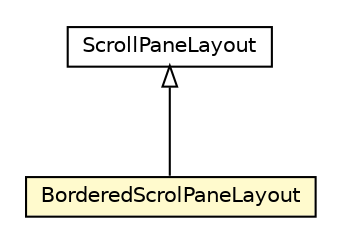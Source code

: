 #!/usr/local/bin/dot
#
# Class diagram 
# Generated by UMLGraph version R5_6-24-gf6e263 (http://www.umlgraph.org/)
#

digraph G {
	edge [fontname="Helvetica",fontsize=10,labelfontname="Helvetica",labelfontsize=10];
	node [fontname="Helvetica",fontsize=10,shape=plaintext];
	nodesep=0.25;
	ranksep=0.5;
	// org.universAAL.ui.handler.gui.swing.defaultLookAndFeel.Layout.BorderedScrolPaneLayout
	c2413570 [label=<<table title="org.universAAL.ui.handler.gui.swing.defaultLookAndFeel.Layout.BorderedScrolPaneLayout" border="0" cellborder="1" cellspacing="0" cellpadding="2" port="p" bgcolor="lemonChiffon" href="./BorderedScrolPaneLayout.html">
		<tr><td><table border="0" cellspacing="0" cellpadding="1">
<tr><td align="center" balign="center"> BorderedScrolPaneLayout </td></tr>
		</table></td></tr>
		</table>>, URL="./BorderedScrolPaneLayout.html", fontname="Helvetica", fontcolor="black", fontsize=10.0];
	//org.universAAL.ui.handler.gui.swing.defaultLookAndFeel.Layout.BorderedScrolPaneLayout extends javax.swing.ScrollPaneLayout
	c2414144:p -> c2413570:p [dir=back,arrowtail=empty];
	// javax.swing.ScrollPaneLayout
	c2414144 [label=<<table title="javax.swing.ScrollPaneLayout" border="0" cellborder="1" cellspacing="0" cellpadding="2" port="p" href="http://java.sun.com/j2se/1.4.2/docs/api/javax/swing/ScrollPaneLayout.html">
		<tr><td><table border="0" cellspacing="0" cellpadding="1">
<tr><td align="center" balign="center"> ScrollPaneLayout </td></tr>
		</table></td></tr>
		</table>>, URL="http://java.sun.com/j2se/1.4.2/docs/api/javax/swing/ScrollPaneLayout.html", fontname="Helvetica", fontcolor="black", fontsize=10.0];
}

